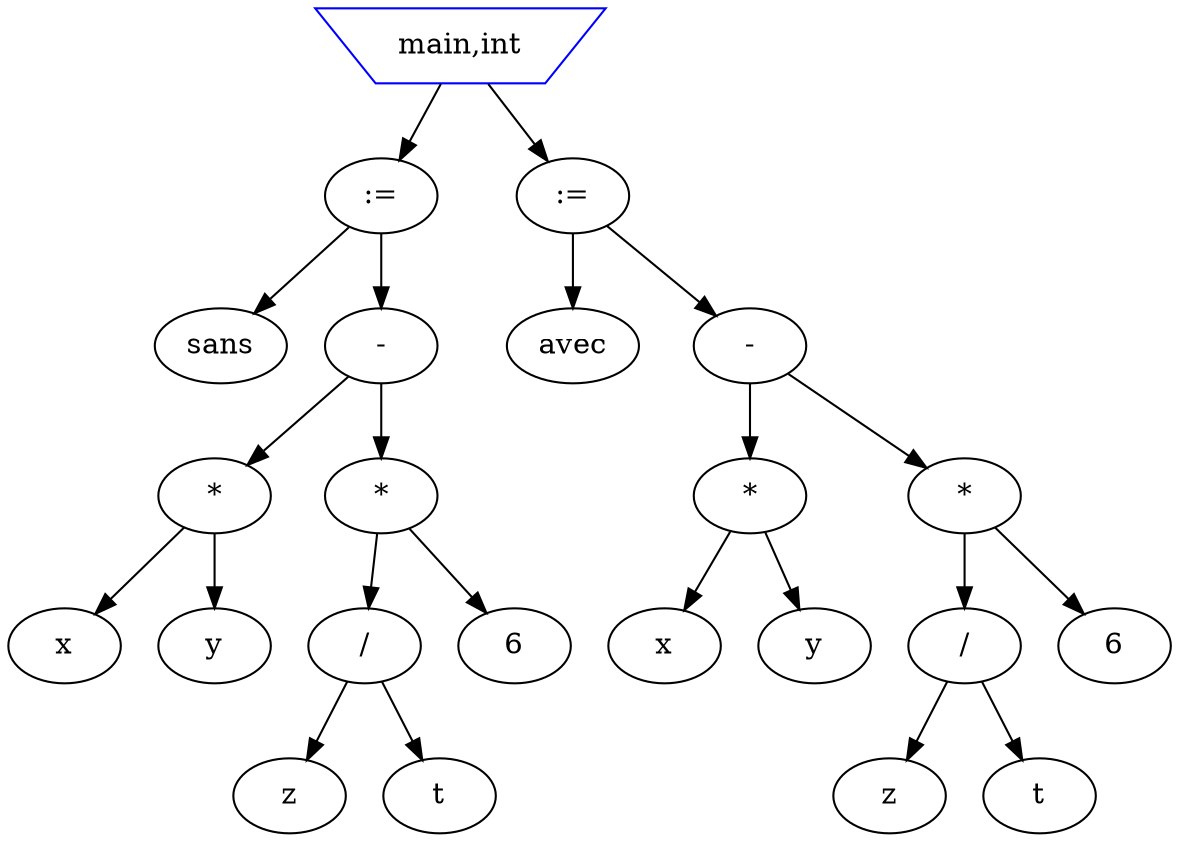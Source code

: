 digraph diagram1 {
//programme
node_1 [label="main,int" shape=invtrapezium color=blue];//fonction
 node_2 [label=":=" ];//affectation
node_3 [label="sans" ];//				affec
node_4 [label="-" ];//expression1
node_5 [label="*" ];//expression1
node_6 [label="x" ];//expression4
node_7 [label="y" ];//expression4
node_5 -> node_6
node_5 -> node_7
node_8 [label="*" ];//expression1
node_9 [label="/" ];//expression1
node_10 [label="z" ];//expression4
node_11 [label="t" ];//expression4
node_9 -> node_10
node_9 -> node_11
node_12 [label="6" ];//expression3
node_8 -> node_9
node_8 -> node_12
node_4 -> node_5
node_4 -> node_8
node_2 -> node_3
node_2 -> node_4
node_1 -> node_2
node_14 [label=":=" ];//affectation
node_15 [label="avec" ];//				affec
node_16 [label="-" ];//expression1
node_17 [label="*" ];//expression1
node_18 [label="x" ];//expression4
node_19 [label="y" ];//expression4
node_17 -> node_18
node_17 -> node_19
node_20 [label="*" ];//expression1
node_21 [label="/" ];//expression1
node_22 [label="z" ];//expression4
node_23 [label="t" ];//expression4
node_21 -> node_22
node_21 -> node_23
node_24 [label="6" ];//expression3
node_20 -> node_21
node_20 -> node_24
node_16 -> node_17
node_16 -> node_20
node_14 -> node_15
node_14 -> node_16
node_1 -> node_14
}

